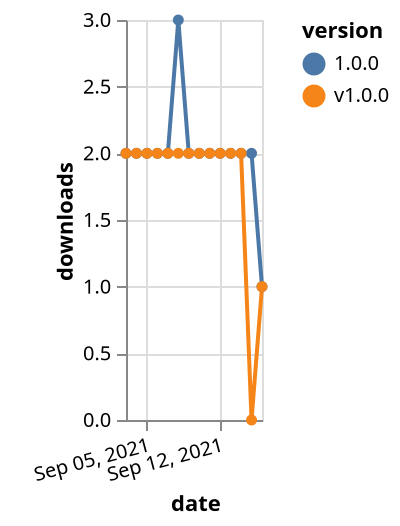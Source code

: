 {"$schema": "https://vega.github.io/schema/vega-lite/v5.json", "description": "A simple bar chart with embedded data.", "data": {"values": [{"date": "2021-09-03", "total": 1614, "delta": 2, "version": "1.0.0"}, {"date": "2021-09-04", "total": 1616, "delta": 2, "version": "1.0.0"}, {"date": "2021-09-05", "total": 1618, "delta": 2, "version": "1.0.0"}, {"date": "2021-09-06", "total": 1620, "delta": 2, "version": "1.0.0"}, {"date": "2021-09-07", "total": 1622, "delta": 2, "version": "1.0.0"}, {"date": "2021-09-08", "total": 1625, "delta": 3, "version": "1.0.0"}, {"date": "2021-09-09", "total": 1627, "delta": 2, "version": "1.0.0"}, {"date": "2021-09-10", "total": 1629, "delta": 2, "version": "1.0.0"}, {"date": "2021-09-11", "total": 1631, "delta": 2, "version": "1.0.0"}, {"date": "2021-09-12", "total": 1633, "delta": 2, "version": "1.0.0"}, {"date": "2021-09-13", "total": 1635, "delta": 2, "version": "1.0.0"}, {"date": "2021-09-14", "total": 1637, "delta": 2, "version": "1.0.0"}, {"date": "2021-09-15", "total": 1639, "delta": 2, "version": "1.0.0"}, {"date": "2021-09-16", "total": 1640, "delta": 1, "version": "1.0.0"}, {"date": "2021-09-03", "total": 1628, "delta": 2, "version": "v1.0.0"}, {"date": "2021-09-04", "total": 1630, "delta": 2, "version": "v1.0.0"}, {"date": "2021-09-05", "total": 1632, "delta": 2, "version": "v1.0.0"}, {"date": "2021-09-06", "total": 1634, "delta": 2, "version": "v1.0.0"}, {"date": "2021-09-07", "total": 1636, "delta": 2, "version": "v1.0.0"}, {"date": "2021-09-08", "total": 1638, "delta": 2, "version": "v1.0.0"}, {"date": "2021-09-09", "total": 1640, "delta": 2, "version": "v1.0.0"}, {"date": "2021-09-10", "total": 1642, "delta": 2, "version": "v1.0.0"}, {"date": "2021-09-11", "total": 1644, "delta": 2, "version": "v1.0.0"}, {"date": "2021-09-12", "total": 1646, "delta": 2, "version": "v1.0.0"}, {"date": "2021-09-13", "total": 1648, "delta": 2, "version": "v1.0.0"}, {"date": "2021-09-14", "total": 1650, "delta": 2, "version": "v1.0.0"}, {"date": "2021-09-15", "total": 1650, "delta": 0, "version": "v1.0.0"}, {"date": "2021-09-16", "total": 1651, "delta": 1, "version": "v1.0.0"}]}, "width": "container", "mark": {"type": "line", "point": {"filled": true}}, "encoding": {"x": {"field": "date", "type": "temporal", "timeUnit": "yearmonthdate", "title": "date", "axis": {"labelAngle": -15}}, "y": {"field": "delta", "type": "quantitative", "title": "downloads"}, "color": {"field": "version", "type": "nominal"}, "tooltip": {"field": "delta"}}}